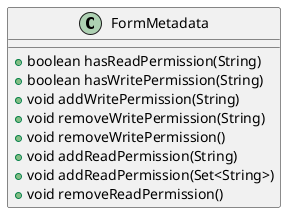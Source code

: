 @startuml


class FormMetadata {
+ boolean hasReadPermission(String)
+ boolean hasWritePermission(String)
+ void addWritePermission(String)
+ void removeWritePermission(String)
+ void removeWritePermission()
+ void addReadPermission(String)
+ void addReadPermission(Set<String>)
+ void removeReadPermission()
}
@enduml
